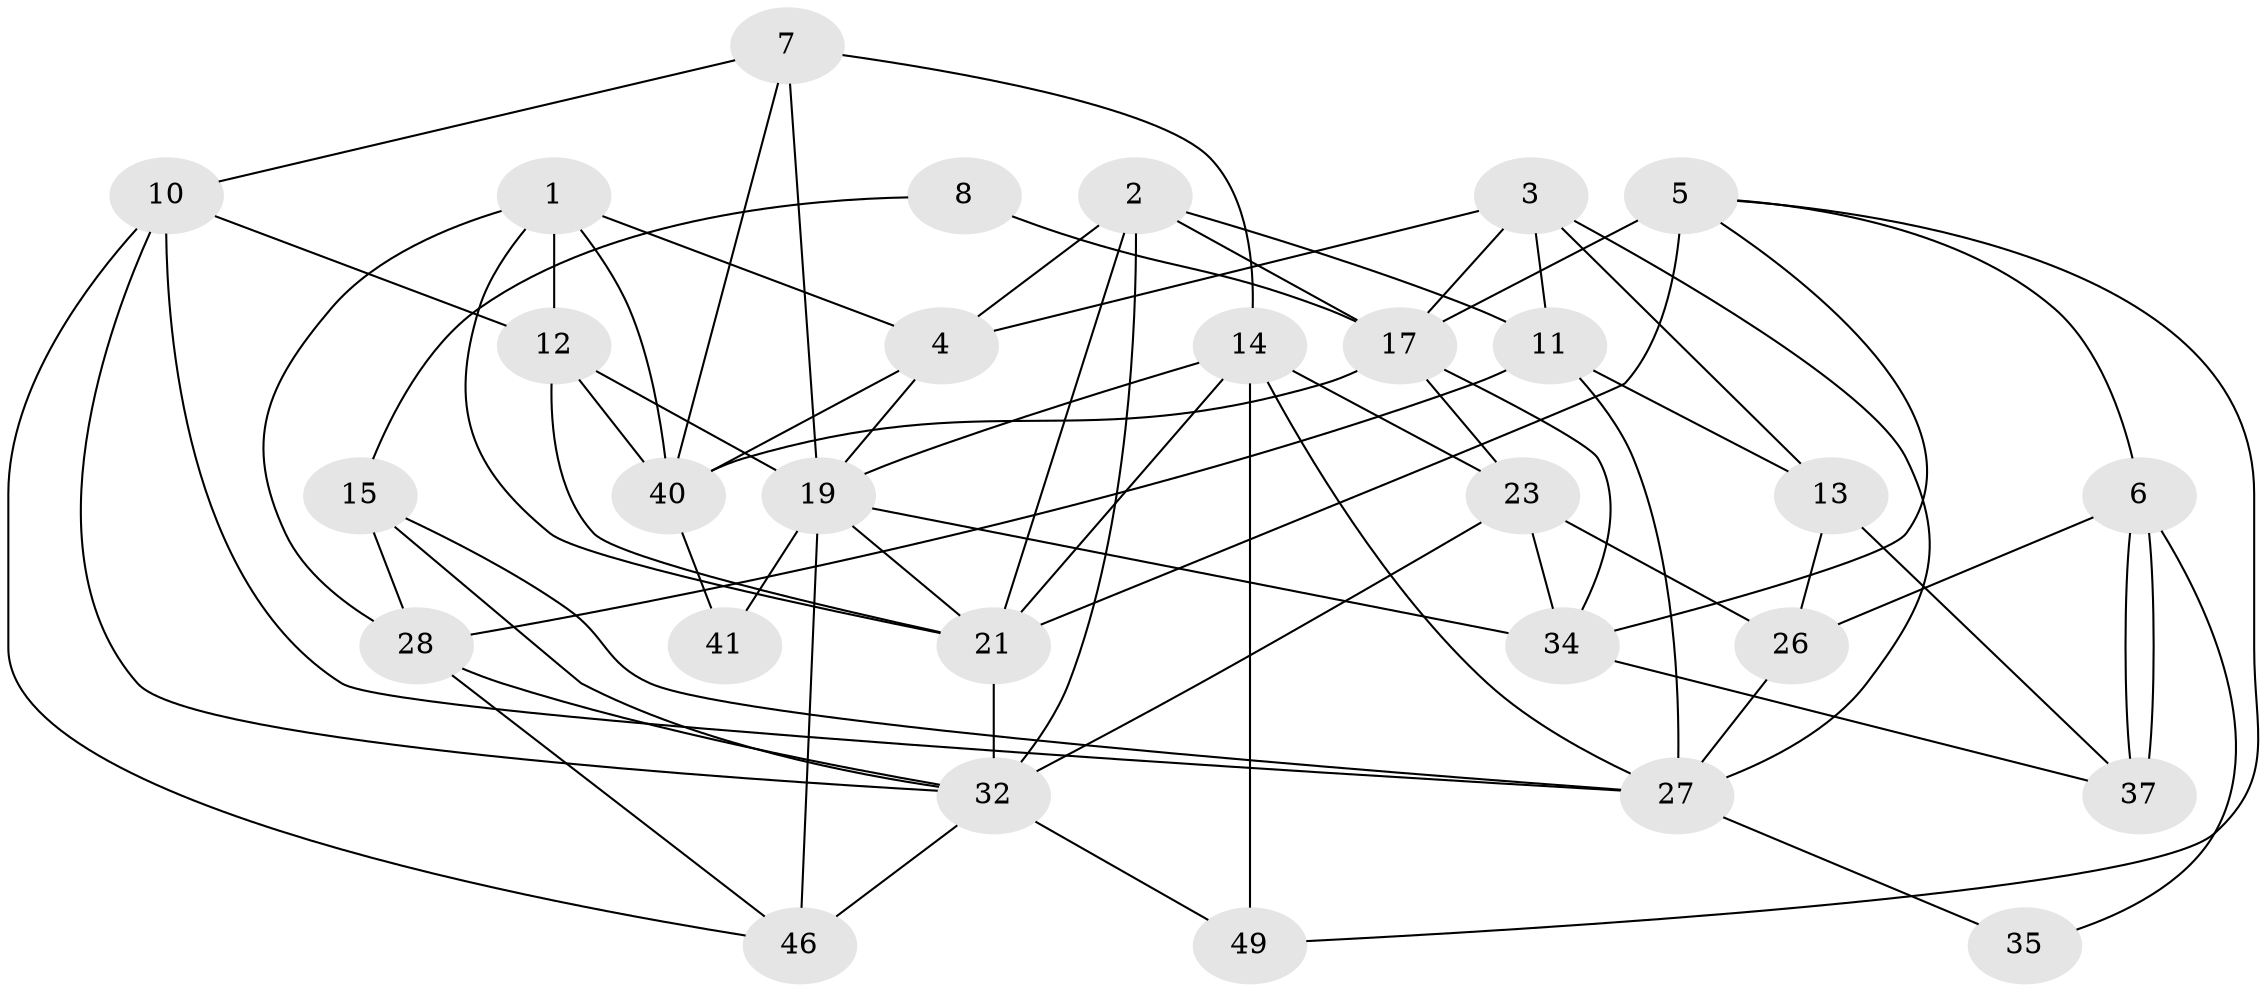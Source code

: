 // original degree distribution, {3: 0.28, 4: 0.34, 2: 0.1, 5: 0.14, 7: 0.06, 6: 0.08}
// Generated by graph-tools (version 1.1) at 2025/41/03/06/25 10:41:59]
// undirected, 29 vertices, 71 edges
graph export_dot {
graph [start="1"]
  node [color=gray90,style=filled];
  1 [super="+25"];
  2 [super="+18"];
  3 [super="+9"];
  4 [super="+50"];
  5 [super="+16"];
  6 [super="+29"];
  7 [super="+24"];
  8;
  10 [super="+38"];
  11 [super="+36"];
  12 [super="+33"];
  13;
  14 [super="+44"];
  15 [super="+31"];
  17 [super="+22"];
  19 [super="+20"];
  21 [super="+45"];
  23 [super="+39"];
  26;
  27 [super="+30"];
  28 [super="+42"];
  32 [super="+48"];
  34;
  35;
  37 [super="+47"];
  40 [super="+43"];
  41;
  46;
  49;
  1 -- 21;
  1 -- 40;
  1 -- 28;
  1 -- 4;
  1 -- 12;
  2 -- 17;
  2 -- 11;
  2 -- 21;
  2 -- 32;
  2 -- 4;
  3 -- 27;
  3 -- 17;
  3 -- 4;
  3 -- 11;
  3 -- 13;
  4 -- 40;
  4 -- 19;
  5 -- 17 [weight=2];
  5 -- 49;
  5 -- 21 [weight=2];
  5 -- 34;
  5 -- 6;
  6 -- 37 [weight=2];
  6 -- 37;
  6 -- 35;
  6 -- 26;
  7 -- 14;
  7 -- 19;
  7 -- 40;
  7 -- 10;
  8 -- 15;
  8 -- 17;
  10 -- 12;
  10 -- 46;
  10 -- 32;
  10 -- 27;
  11 -- 13;
  11 -- 28;
  11 -- 27;
  12 -- 21;
  12 -- 40;
  12 -- 19;
  13 -- 26;
  13 -- 37;
  14 -- 23 [weight=2];
  14 -- 19;
  14 -- 27;
  14 -- 49;
  14 -- 21;
  15 -- 32;
  15 -- 28;
  15 -- 27;
  17 -- 40;
  17 -- 34;
  17 -- 23;
  19 -- 34;
  19 -- 41 [weight=2];
  19 -- 46;
  19 -- 21;
  21 -- 32;
  23 -- 34;
  23 -- 32;
  23 -- 26;
  26 -- 27;
  27 -- 35;
  28 -- 46;
  28 -- 32;
  32 -- 46;
  32 -- 49;
  34 -- 37;
  40 -- 41;
}
